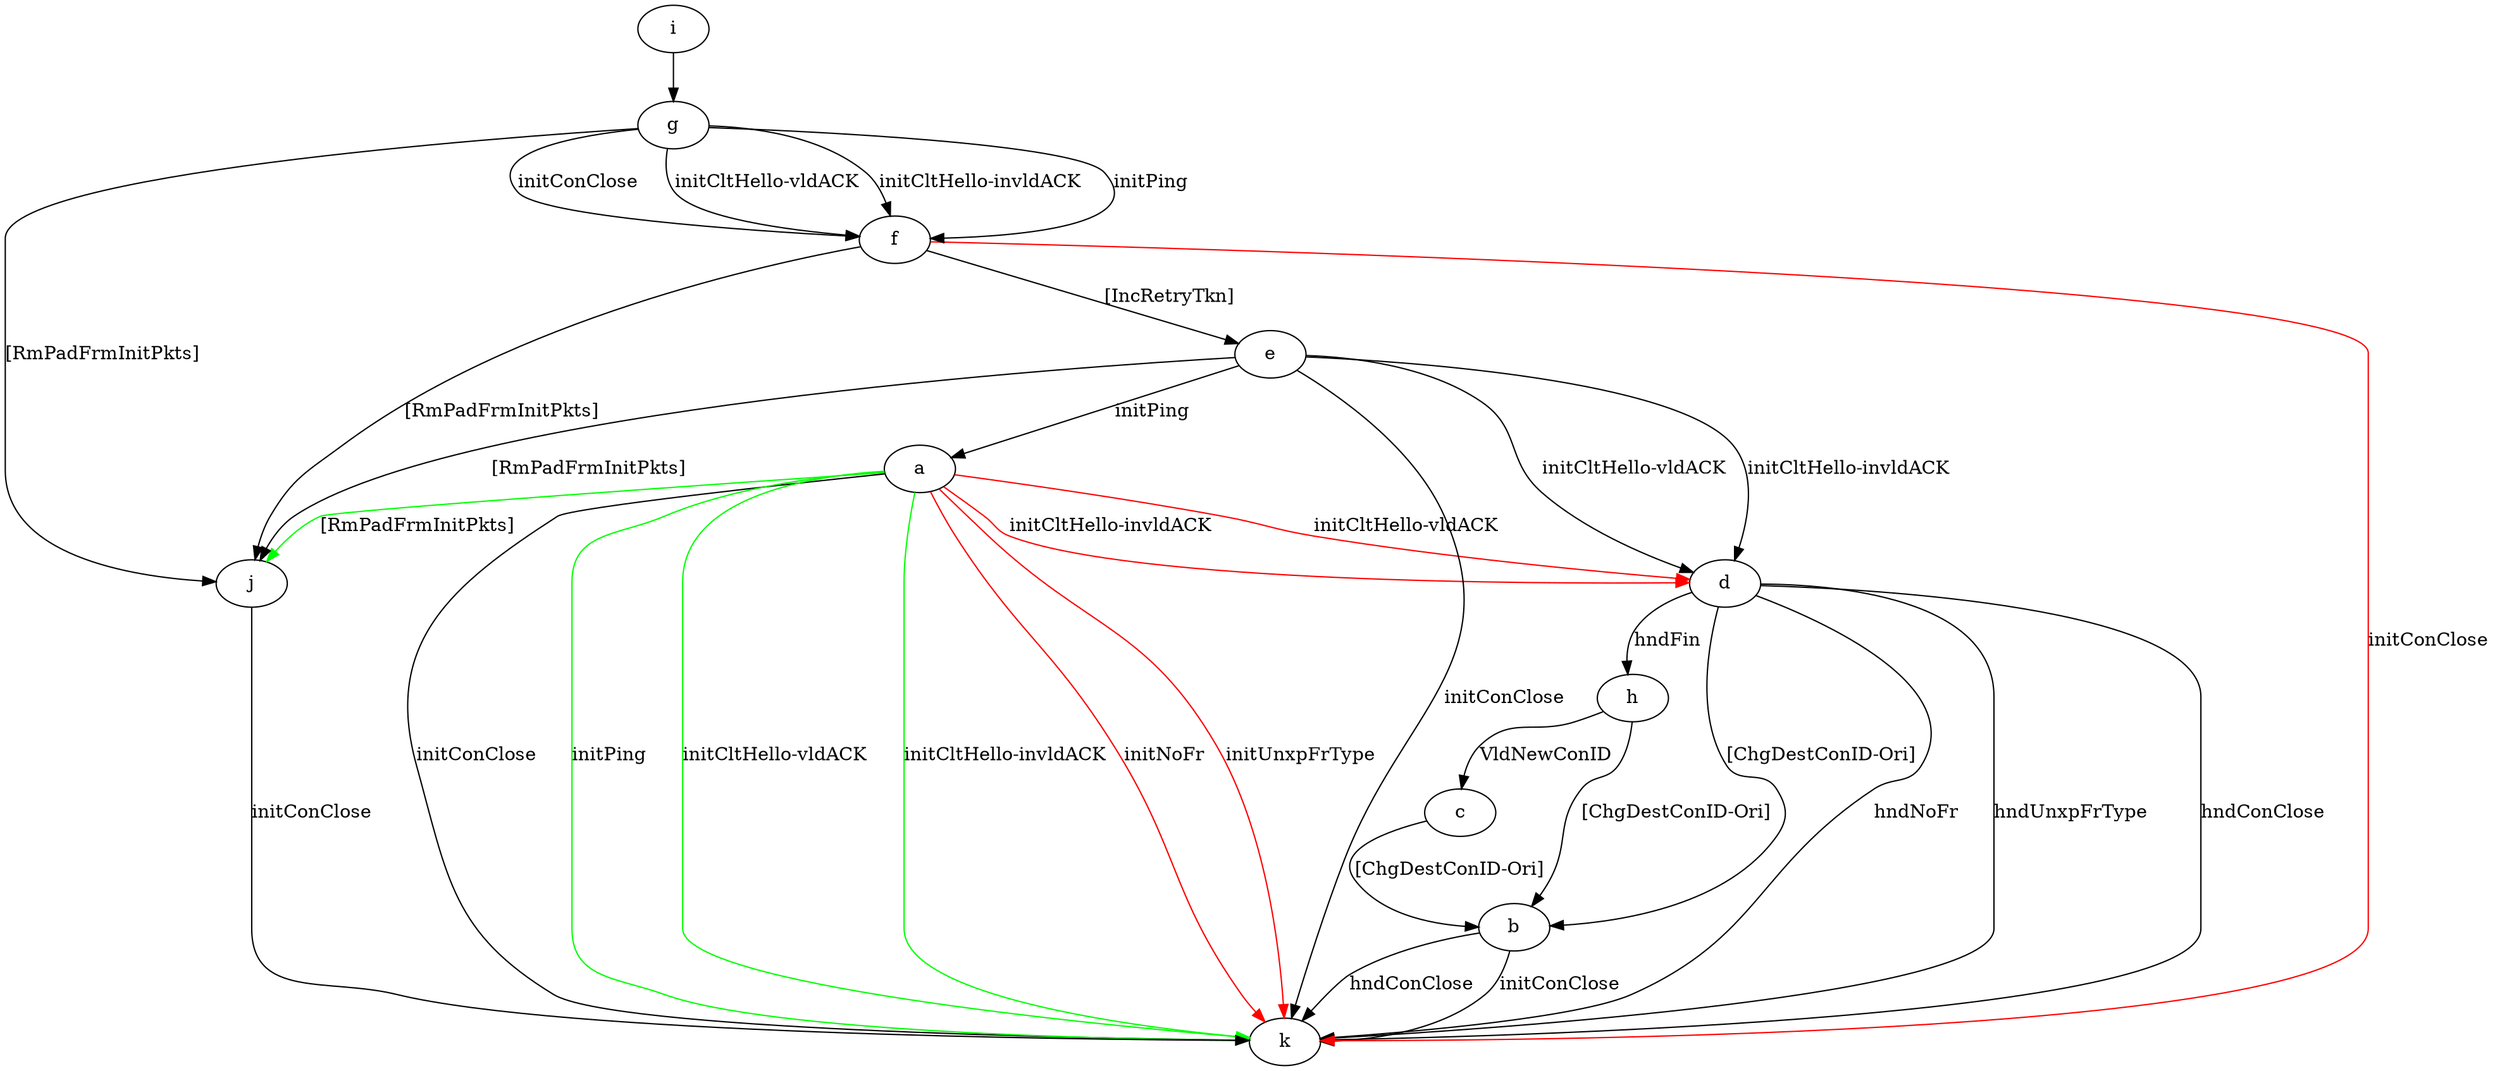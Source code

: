 digraph "" {
	a -> d	[key=0,
		color=red,
		label="initCltHello-vldACK "];
	a -> d	[key=1,
		color=red,
		label="initCltHello-invldACK "];
	a -> j	[key=0,
		color=green,
		label="[RmPadFrmInitPkts] "];
	a -> k	[key=0,
		label="initConClose "];
	a -> k	[key=1,
		color=green,
		label="initPing "];
	a -> k	[key=2,
		color=green,
		label="initCltHello-vldACK "];
	a -> k	[key=3,
		color=green,
		label="initCltHello-invldACK "];
	a -> k	[key=4,
		color=red,
		label="initNoFr "];
	a -> k	[key=5,
		color=red,
		label="initUnxpFrType "];
	b -> k	[key=0,
		label="initConClose "];
	b -> k	[key=1,
		label="hndConClose "];
	c -> b	[key=0,
		label="[ChgDestConID-Ori] "];
	d -> b	[key=0,
		label="[ChgDestConID-Ori] "];
	d -> h	[key=0,
		label="hndFin "];
	d -> k	[key=0,
		label="hndNoFr "];
	d -> k	[key=1,
		label="hndUnxpFrType "];
	d -> k	[key=2,
		label="hndConClose "];
	e -> a	[key=0,
		label="initPing "];
	e -> d	[key=0,
		label="initCltHello-vldACK "];
	e -> d	[key=1,
		label="initCltHello-invldACK "];
	e -> j	[key=0,
		label="[RmPadFrmInitPkts] "];
	e -> k	[key=0,
		label="initConClose "];
	f -> e	[key=0,
		label="[IncRetryTkn] "];
	f -> j	[key=0,
		label="[RmPadFrmInitPkts] "];
	f -> k	[key=0,
		color=red,
		label="initConClose "];
	g -> f	[key=0,
		label="initPing "];
	g -> f	[key=1,
		label="initConClose "];
	g -> f	[key=2,
		label="initCltHello-vldACK "];
	g -> f	[key=3,
		label="initCltHello-invldACK "];
	g -> j	[key=0,
		label="[RmPadFrmInitPkts] "];
	h -> b	[key=0,
		label="[ChgDestConID-Ori] "];
	h -> c	[key=0,
		label="VldNewConID "];
	i -> g	[key=0];
	j -> k	[key=0,
		label="initConClose "];
}
